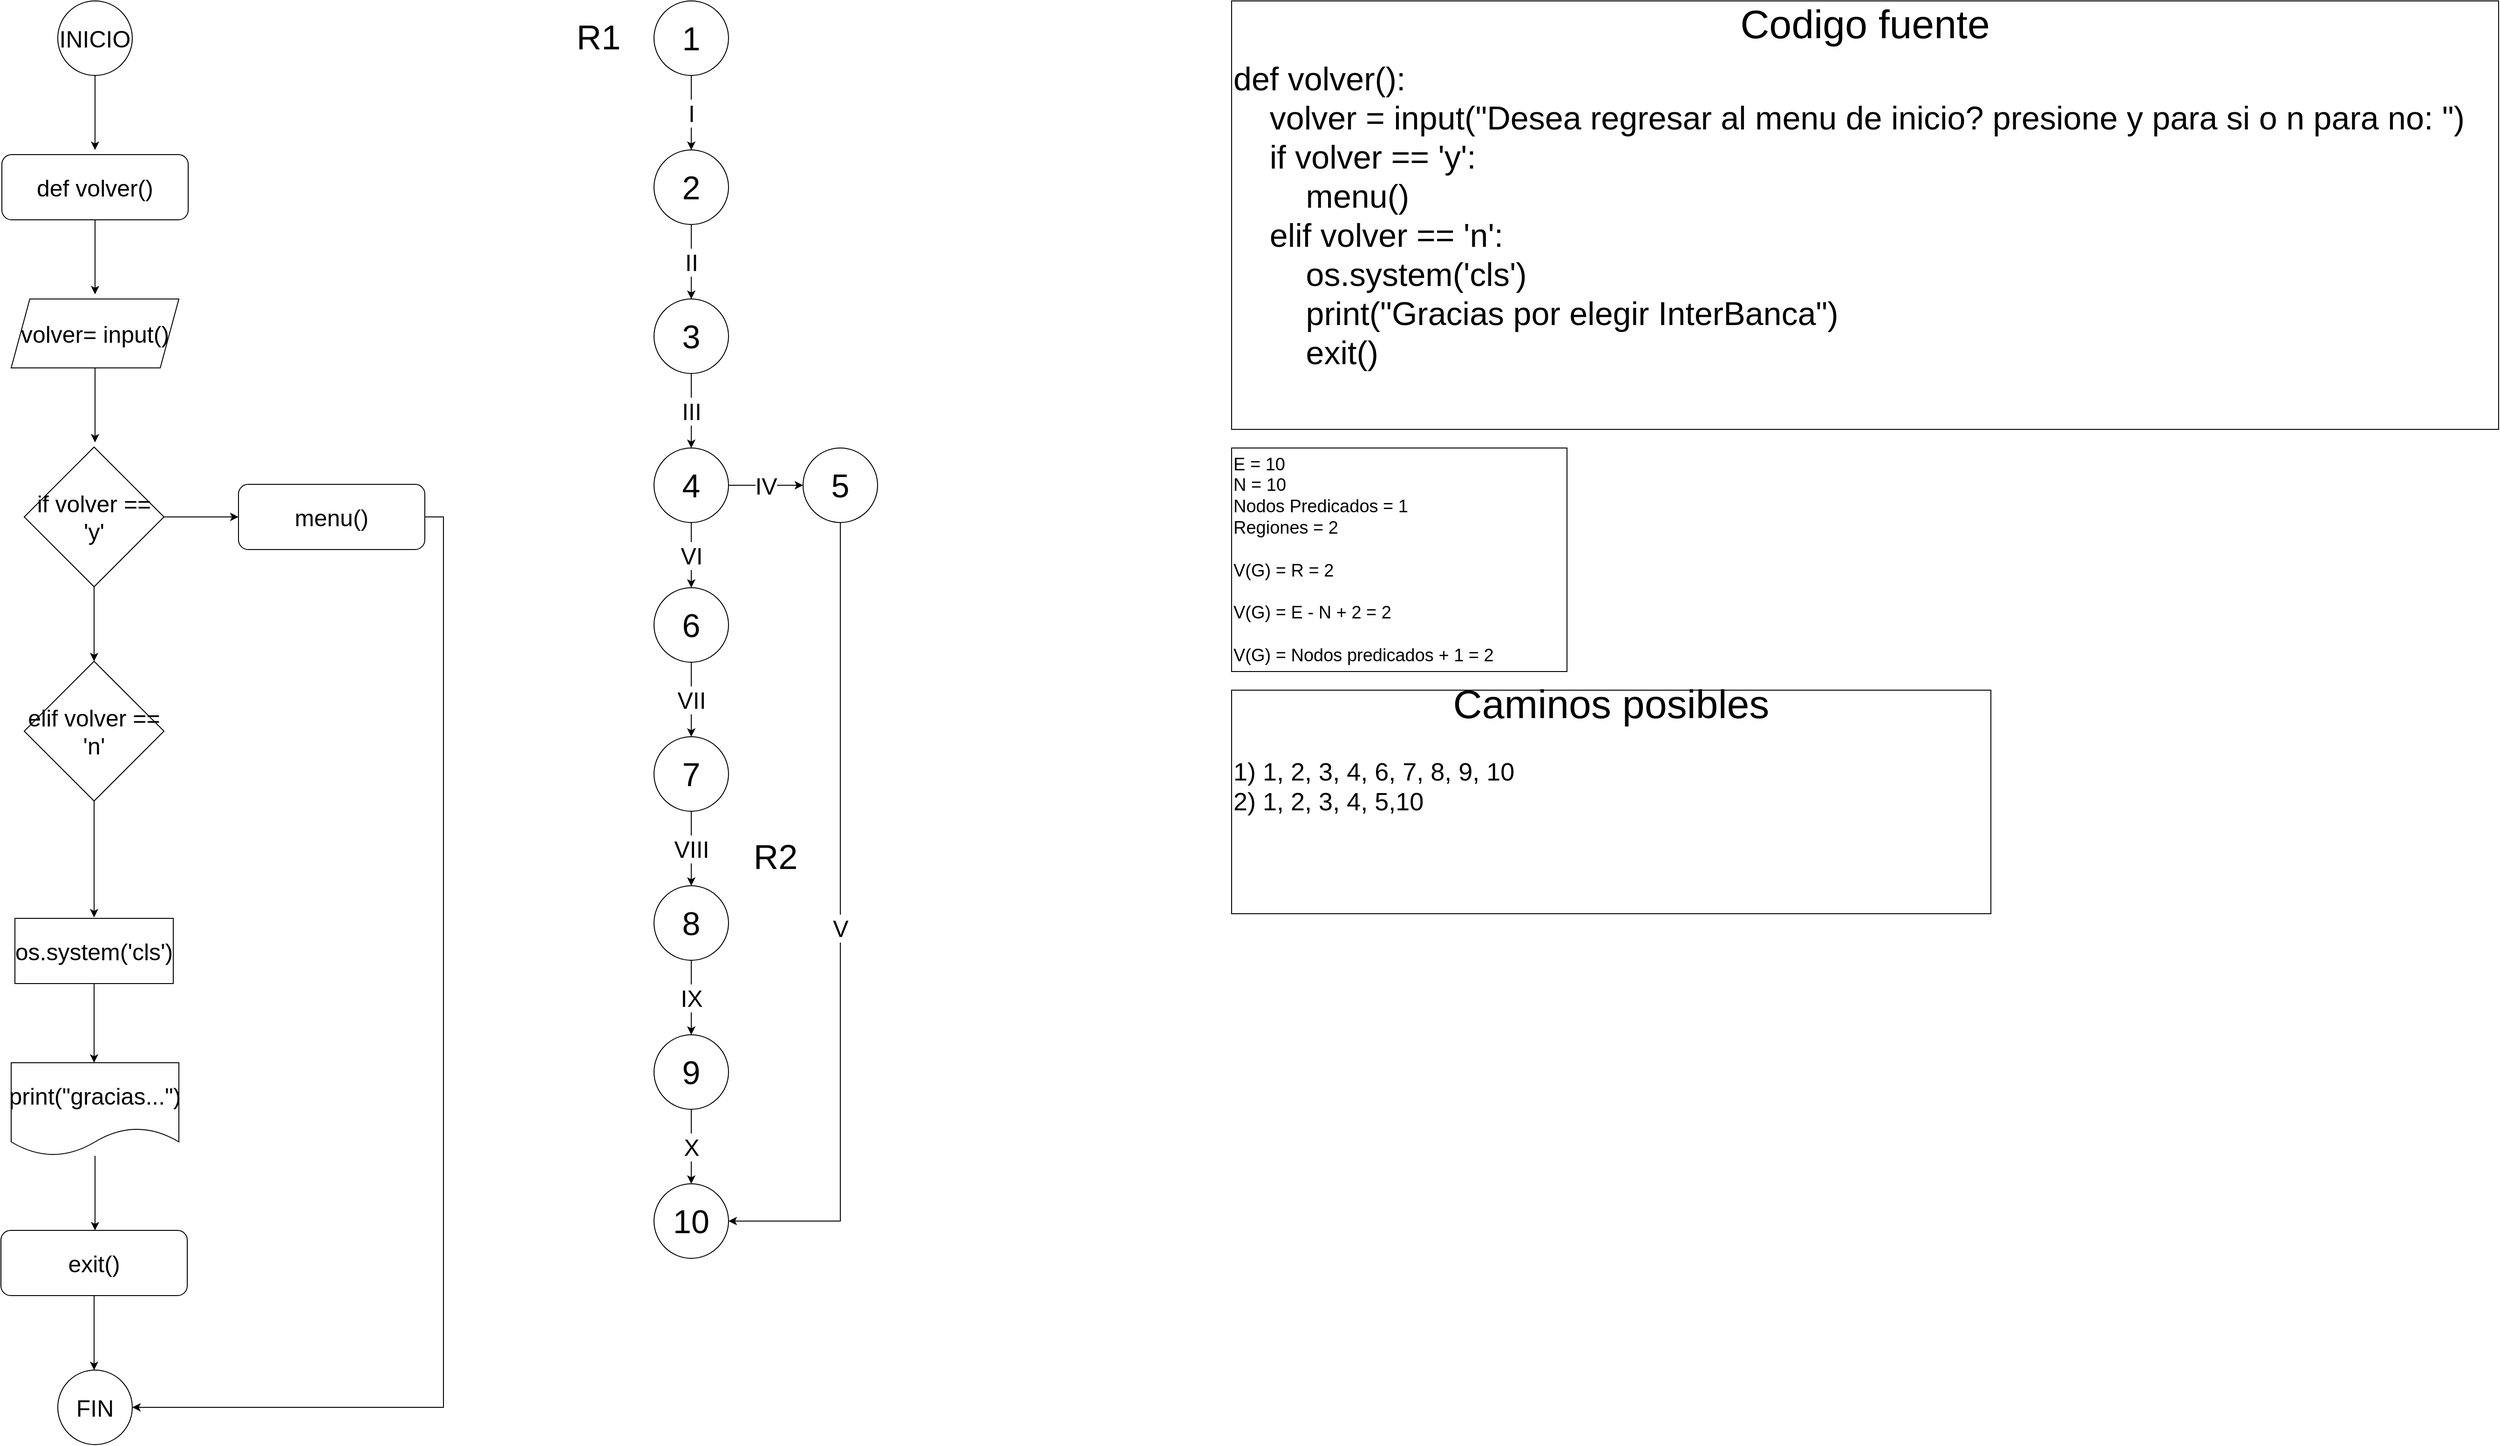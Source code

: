 <mxfile version="19.0.3" type="device"><diagram id="PYKSmk4C_v0MXtZorJLH" name="Página-1"><mxGraphModel dx="4651" dy="1383" grid="1" gridSize="10" guides="1" tooltips="1" connect="1" arrows="1" fold="1" page="1" pageScale="1" pageWidth="827" pageHeight="1169" math="0" shadow="0"><root><mxCell id="0"/><mxCell id="1" parent="0"/><mxCell id="SxUgLRdNJjU4mohsGELW-1" value="&lt;div style=&quot;font-size: 35px;&quot;&gt;&lt;div style=&quot;font-size: 35px;&quot;&gt;def volver():&lt;/div&gt;&lt;div style=&quot;font-size: 35px;&quot;&gt;&amp;nbsp; &amp;nbsp; volver = input(&quot;Desea regresar al menu de inicio? presione y para si o n para no: &quot;)&lt;/div&gt;&lt;div style=&quot;font-size: 35px;&quot;&gt;&amp;nbsp; &amp;nbsp; if volver == 'y':&lt;/div&gt;&lt;div style=&quot;font-size: 35px;&quot;&gt;&amp;nbsp; &amp;nbsp; &amp;nbsp; &amp;nbsp; menu()&lt;/div&gt;&lt;div style=&quot;font-size: 35px;&quot;&gt;&amp;nbsp; &amp;nbsp; elif volver == 'n':&lt;/div&gt;&lt;div style=&quot;font-size: 35px;&quot;&gt;&amp;nbsp; &amp;nbsp; &amp;nbsp; &amp;nbsp; os.system('cls')&lt;/div&gt;&lt;div style=&quot;font-size: 35px;&quot;&gt;&amp;nbsp; &amp;nbsp; &amp;nbsp; &amp;nbsp; print(&quot;Gracias por elegir InterBanca&quot;)&lt;/div&gt;&lt;div style=&quot;font-size: 35px;&quot;&gt;&amp;nbsp; &amp;nbsp; &amp;nbsp; &amp;nbsp; exit()&lt;/div&gt;&lt;/div&gt;" style="rounded=0;whiteSpace=wrap;html=1;align=left;fontSize=35;" vertex="1" parent="1"><mxGeometry x="-820" width="1360" height="460" as="geometry"/></mxCell><mxCell id="SxUgLRdNJjU4mohsGELW-2" value="Codigo fuente" style="text;html=1;strokeColor=none;fillColor=none;align=center;verticalAlign=middle;whiteSpace=wrap;rounded=0;fontSize=43;" vertex="1" parent="1"><mxGeometry x="-300" width="320" height="50" as="geometry"/></mxCell><mxCell id="SxUgLRdNJjU4mohsGELW-3" value="E = 10&lt;br&gt;N = 10&lt;br&gt;Nodos Predicados = 1&lt;br&gt;Regiones = 2&lt;br&gt;&lt;br&gt;V(G) = R = 2&lt;br&gt;&lt;br&gt;V(G) = E - N + 2 = 2&lt;br&gt;&lt;br&gt;V(G) = Nodos predicados + 1 = 2" style="rounded=0;whiteSpace=wrap;html=1;align=left;fontSize=19;" vertex="1" parent="1"><mxGeometry x="-820" y="480" width="360" height="240" as="geometry"/></mxCell><mxCell id="SxUgLRdNJjU4mohsGELW-4" value="&lt;div style=&quot;font-size: 27px;&quot;&gt;1) 1, 2, 3, 4, 6, 7, 8, 9, 10&lt;/div&gt;&lt;div style=&quot;font-size: 27px;&quot;&gt;2) 1, 2, 3, 4, 5,10&lt;/div&gt;&amp;nbsp;" style="rounded=0;whiteSpace=wrap;html=1;align=left;fontSize=27;" vertex="1" parent="1"><mxGeometry x="-820" y="740" width="815" height="240" as="geometry"/></mxCell><mxCell id="SxUgLRdNJjU4mohsGELW-5" value="Caminos posibles" style="text;html=1;strokeColor=none;fillColor=none;align=center;verticalAlign=middle;whiteSpace=wrap;rounded=0;fontSize=43;" vertex="1" parent="1"><mxGeometry x="-618.75" y="740" width="412.5" height="30" as="geometry"/></mxCell><mxCell id="SxUgLRdNJjU4mohsGELW-8" value="I" style="edgeStyle=orthogonalEdgeStyle;rounded=0;orthogonalLoop=1;jettySize=auto;html=1;fontSize=25;" edge="1" parent="1" source="SxUgLRdNJjU4mohsGELW-6" target="SxUgLRdNJjU4mohsGELW-7"><mxGeometry relative="1" as="geometry"/></mxCell><mxCell id="SxUgLRdNJjU4mohsGELW-6" value="1" style="ellipse;whiteSpace=wrap;html=1;aspect=fixed;fontSize=35;" vertex="1" parent="1"><mxGeometry x="-1440" width="80" height="80" as="geometry"/></mxCell><mxCell id="SxUgLRdNJjU4mohsGELW-10" value="II" style="edgeStyle=orthogonalEdgeStyle;rounded=0;orthogonalLoop=1;jettySize=auto;html=1;fontSize=25;" edge="1" parent="1" source="SxUgLRdNJjU4mohsGELW-7" target="SxUgLRdNJjU4mohsGELW-9"><mxGeometry relative="1" as="geometry"/></mxCell><mxCell id="SxUgLRdNJjU4mohsGELW-7" value="2" style="ellipse;whiteSpace=wrap;html=1;aspect=fixed;fontSize=35;" vertex="1" parent="1"><mxGeometry x="-1440" y="160" width="80" height="80" as="geometry"/></mxCell><mxCell id="SxUgLRdNJjU4mohsGELW-12" value="III" style="edgeStyle=orthogonalEdgeStyle;rounded=0;orthogonalLoop=1;jettySize=auto;html=1;fontSize=25;" edge="1" parent="1" source="SxUgLRdNJjU4mohsGELW-9" target="SxUgLRdNJjU4mohsGELW-11"><mxGeometry relative="1" as="geometry"/></mxCell><mxCell id="SxUgLRdNJjU4mohsGELW-9" value="3" style="ellipse;whiteSpace=wrap;html=1;aspect=fixed;fontSize=35;" vertex="1" parent="1"><mxGeometry x="-1440" y="320" width="80" height="80" as="geometry"/></mxCell><mxCell id="SxUgLRdNJjU4mohsGELW-14" value="IV" style="edgeStyle=orthogonalEdgeStyle;rounded=0;orthogonalLoop=1;jettySize=auto;html=1;fontSize=25;" edge="1" parent="1" source="SxUgLRdNJjU4mohsGELW-11" target="SxUgLRdNJjU4mohsGELW-13"><mxGeometry relative="1" as="geometry"/></mxCell><mxCell id="SxUgLRdNJjU4mohsGELW-16" value="VI" style="edgeStyle=orthogonalEdgeStyle;rounded=0;orthogonalLoop=1;jettySize=auto;html=1;fontSize=25;" edge="1" parent="1" source="SxUgLRdNJjU4mohsGELW-11" target="SxUgLRdNJjU4mohsGELW-15"><mxGeometry relative="1" as="geometry"/></mxCell><mxCell id="SxUgLRdNJjU4mohsGELW-11" value="4" style="ellipse;whiteSpace=wrap;html=1;aspect=fixed;fontSize=35;" vertex="1" parent="1"><mxGeometry x="-1440" y="480" width="80" height="80" as="geometry"/></mxCell><mxCell id="SxUgLRdNJjU4mohsGELW-23" value="V" style="edgeStyle=orthogonalEdgeStyle;rounded=0;orthogonalLoop=1;jettySize=auto;html=1;exitX=0.5;exitY=1;exitDx=0;exitDy=0;entryX=1;entryY=0.5;entryDx=0;entryDy=0;fontSize=25;" edge="1" parent="1" source="SxUgLRdNJjU4mohsGELW-13" target="SxUgLRdNJjU4mohsGELW-52"><mxGeometry relative="1" as="geometry"/></mxCell><mxCell id="SxUgLRdNJjU4mohsGELW-13" value="5" style="ellipse;whiteSpace=wrap;html=1;aspect=fixed;fontSize=35;" vertex="1" parent="1"><mxGeometry x="-1280" y="480" width="80" height="80" as="geometry"/></mxCell><mxCell id="SxUgLRdNJjU4mohsGELW-18" value="VII" style="edgeStyle=orthogonalEdgeStyle;rounded=0;orthogonalLoop=1;jettySize=auto;html=1;fontSize=25;" edge="1" parent="1" source="SxUgLRdNJjU4mohsGELW-15" target="SxUgLRdNJjU4mohsGELW-17"><mxGeometry relative="1" as="geometry"/></mxCell><mxCell id="SxUgLRdNJjU4mohsGELW-15" value="6" style="ellipse;whiteSpace=wrap;html=1;aspect=fixed;fontSize=35;" vertex="1" parent="1"><mxGeometry x="-1440" y="630" width="80" height="80" as="geometry"/></mxCell><mxCell id="SxUgLRdNJjU4mohsGELW-20" value="VIII" style="edgeStyle=orthogonalEdgeStyle;rounded=0;orthogonalLoop=1;jettySize=auto;html=1;fontSize=25;" edge="1" parent="1" source="SxUgLRdNJjU4mohsGELW-17" target="SxUgLRdNJjU4mohsGELW-19"><mxGeometry relative="1" as="geometry"/></mxCell><mxCell id="SxUgLRdNJjU4mohsGELW-17" value="7" style="ellipse;whiteSpace=wrap;html=1;aspect=fixed;fontSize=35;" vertex="1" parent="1"><mxGeometry x="-1440" y="790" width="80" height="80" as="geometry"/></mxCell><mxCell id="SxUgLRdNJjU4mohsGELW-22" value="IX" style="edgeStyle=orthogonalEdgeStyle;rounded=0;orthogonalLoop=1;jettySize=auto;html=1;fontSize=25;" edge="1" parent="1" source="SxUgLRdNJjU4mohsGELW-19" target="SxUgLRdNJjU4mohsGELW-21"><mxGeometry relative="1" as="geometry"/></mxCell><mxCell id="SxUgLRdNJjU4mohsGELW-19" value="8" style="ellipse;whiteSpace=wrap;html=1;aspect=fixed;fontSize=35;" vertex="1" parent="1"><mxGeometry x="-1440" y="950" width="80" height="80" as="geometry"/></mxCell><mxCell id="SxUgLRdNJjU4mohsGELW-53" value="X" style="edgeStyle=orthogonalEdgeStyle;rounded=0;orthogonalLoop=1;jettySize=auto;html=1;fontSize=25;" edge="1" parent="1" source="SxUgLRdNJjU4mohsGELW-21" target="SxUgLRdNJjU4mohsGELW-52"><mxGeometry relative="1" as="geometry"/></mxCell><mxCell id="SxUgLRdNJjU4mohsGELW-21" value="9" style="ellipse;whiteSpace=wrap;html=1;aspect=fixed;fontSize=35;" vertex="1" parent="1"><mxGeometry x="-1440" y="1110" width="80" height="80" as="geometry"/></mxCell><mxCell id="SxUgLRdNJjU4mohsGELW-26" value="" style="edgeStyle=orthogonalEdgeStyle;rounded=0;orthogonalLoop=1;jettySize=auto;html=1;fontSize=25;" edge="1" parent="1" source="SxUgLRdNJjU4mohsGELW-24"><mxGeometry relative="1" as="geometry"><mxPoint x="-2040" y="160.0" as="targetPoint"/></mxGeometry></mxCell><mxCell id="SxUgLRdNJjU4mohsGELW-24" value="INICIO" style="ellipse;whiteSpace=wrap;html=1;aspect=fixed;fontSize=25;" vertex="1" parent="1"><mxGeometry x="-2080" width="80" height="80" as="geometry"/></mxCell><mxCell id="SxUgLRdNJjU4mohsGELW-29" value="" style="edgeStyle=orthogonalEdgeStyle;rounded=0;orthogonalLoop=1;jettySize=auto;html=1;fontSize=25;" edge="1" parent="1" source="SxUgLRdNJjU4mohsGELW-27"><mxGeometry relative="1" as="geometry"><mxPoint x="-2040" y="315" as="targetPoint"/></mxGeometry></mxCell><mxCell id="SxUgLRdNJjU4mohsGELW-27" value="def volver()" style="rounded=1;whiteSpace=wrap;html=1;fontSize=25;" vertex="1" parent="1"><mxGeometry x="-2140" y="165" width="200" height="70" as="geometry"/></mxCell><mxCell id="SxUgLRdNJjU4mohsGELW-32" value="" style="edgeStyle=orthogonalEdgeStyle;rounded=0;orthogonalLoop=1;jettySize=auto;html=1;fontSize=25;" edge="1" parent="1" source="SxUgLRdNJjU4mohsGELW-30"><mxGeometry relative="1" as="geometry"><mxPoint x="-2040" y="474" as="targetPoint"/></mxGeometry></mxCell><mxCell id="SxUgLRdNJjU4mohsGELW-30" value="volver= input()" style="shape=parallelogram;perimeter=parallelogramPerimeter;whiteSpace=wrap;html=1;fixedSize=1;fontSize=25;" vertex="1" parent="1"><mxGeometry x="-2130" y="320" width="180" height="74" as="geometry"/></mxCell><mxCell id="SxUgLRdNJjU4mohsGELW-35" value="" style="edgeStyle=orthogonalEdgeStyle;rounded=0;orthogonalLoop=1;jettySize=auto;html=1;fontSize=25;" edge="1" parent="1" source="SxUgLRdNJjU4mohsGELW-33"><mxGeometry relative="1" as="geometry"><mxPoint x="-1886" y="554" as="targetPoint"/></mxGeometry></mxCell><mxCell id="SxUgLRdNJjU4mohsGELW-38" value="" style="edgeStyle=orthogonalEdgeStyle;rounded=0;orthogonalLoop=1;jettySize=auto;html=1;fontSize=25;" edge="1" parent="1" source="SxUgLRdNJjU4mohsGELW-33" target="SxUgLRdNJjU4mohsGELW-37"><mxGeometry relative="1" as="geometry"/></mxCell><mxCell id="SxUgLRdNJjU4mohsGELW-33" value="if volver == 'y'" style="rhombus;whiteSpace=wrap;html=1;fontSize=25;" vertex="1" parent="1"><mxGeometry x="-2116" y="479" width="150" height="150" as="geometry"/></mxCell><mxCell id="SxUgLRdNJjU4mohsGELW-51" style="edgeStyle=orthogonalEdgeStyle;rounded=0;orthogonalLoop=1;jettySize=auto;html=1;exitX=1;exitY=0.5;exitDx=0;exitDy=0;entryX=1;entryY=0.5;entryDx=0;entryDy=0;fontSize=25;" edge="1" parent="1" source="SxUgLRdNJjU4mohsGELW-36" target="SxUgLRdNJjU4mohsGELW-50"><mxGeometry relative="1" as="geometry"/></mxCell><mxCell id="SxUgLRdNJjU4mohsGELW-36" value="menu()" style="rounded=1;whiteSpace=wrap;html=1;fontSize=25;" vertex="1" parent="1"><mxGeometry x="-1886" y="519" width="200" height="70" as="geometry"/></mxCell><mxCell id="SxUgLRdNJjU4mohsGELW-40" value="" style="edgeStyle=orthogonalEdgeStyle;rounded=0;orthogonalLoop=1;jettySize=auto;html=1;fontSize=25;" edge="1" parent="1" source="SxUgLRdNJjU4mohsGELW-37"><mxGeometry relative="1" as="geometry"><mxPoint x="-2041" y="984" as="targetPoint"/></mxGeometry></mxCell><mxCell id="SxUgLRdNJjU4mohsGELW-37" value="elif volver == 'n'" style="rhombus;whiteSpace=wrap;html=1;fontSize=25;" vertex="1" parent="1"><mxGeometry x="-2116" y="709" width="150" height="150" as="geometry"/></mxCell><mxCell id="SxUgLRdNJjU4mohsGELW-43" value="" style="edgeStyle=orthogonalEdgeStyle;rounded=0;orthogonalLoop=1;jettySize=auto;html=1;fontSize=25;" edge="1" parent="1" source="SxUgLRdNJjU4mohsGELW-41"><mxGeometry relative="1" as="geometry"><mxPoint x="-2041" y="1140.0" as="targetPoint"/></mxGeometry></mxCell><mxCell id="SxUgLRdNJjU4mohsGELW-41" value="os.system('cls')" style="whiteSpace=wrap;html=1;fontSize=25;" vertex="1" parent="1"><mxGeometry x="-2126" y="985" width="170" height="70" as="geometry"/></mxCell><mxCell id="SxUgLRdNJjU4mohsGELW-46" value="" style="edgeStyle=orthogonalEdgeStyle;rounded=0;orthogonalLoop=1;jettySize=auto;html=1;fontSize=25;" edge="1" parent="1" source="SxUgLRdNJjU4mohsGELW-44"><mxGeometry relative="1" as="geometry"><mxPoint x="-2040" y="1320" as="targetPoint"/></mxGeometry></mxCell><mxCell id="SxUgLRdNJjU4mohsGELW-44" value="print(&quot;gracias...&quot;)" style="shape=document;whiteSpace=wrap;html=1;boundedLbl=1;fontSize=25;" vertex="1" parent="1"><mxGeometry x="-2130" y="1140" width="180" height="100" as="geometry"/></mxCell><mxCell id="SxUgLRdNJjU4mohsGELW-49" value="" style="edgeStyle=orthogonalEdgeStyle;rounded=0;orthogonalLoop=1;jettySize=auto;html=1;fontSize=25;" edge="1" parent="1" source="SxUgLRdNJjU4mohsGELW-47"><mxGeometry relative="1" as="geometry"><mxPoint x="-2041" y="1470.0" as="targetPoint"/></mxGeometry></mxCell><mxCell id="SxUgLRdNJjU4mohsGELW-47" value="exit()" style="rounded=1;whiteSpace=wrap;html=1;fontSize=25;" vertex="1" parent="1"><mxGeometry x="-2141" y="1320" width="200" height="70" as="geometry"/></mxCell><mxCell id="SxUgLRdNJjU4mohsGELW-50" value="FIN" style="ellipse;whiteSpace=wrap;html=1;aspect=fixed;fontSize=25;" vertex="1" parent="1"><mxGeometry x="-2080" y="1470" width="80" height="80" as="geometry"/></mxCell><mxCell id="SxUgLRdNJjU4mohsGELW-52" value="10" style="ellipse;whiteSpace=wrap;html=1;aspect=fixed;fontSize=35;" vertex="1" parent="1"><mxGeometry x="-1440" y="1270" width="80" height="80" as="geometry"/></mxCell><mxCell id="SxUgLRdNJjU4mohsGELW-54" value="&lt;font style=&quot;font-size: 37px;&quot;&gt;R1&lt;/font&gt;" style="text;html=1;align=center;verticalAlign=middle;resizable=0;points=[];autosize=1;strokeColor=none;fillColor=none;fontSize=23;" vertex="1" parent="1"><mxGeometry x="-1530" y="20" width="60" height="40" as="geometry"/></mxCell><mxCell id="SxUgLRdNJjU4mohsGELW-55" value="&lt;font style=&quot;font-size: 37px;&quot;&gt;R2&lt;/font&gt;" style="text;html=1;align=center;verticalAlign=middle;resizable=0;points=[];autosize=1;strokeColor=none;fillColor=none;fontSize=23;" vertex="1" parent="1"><mxGeometry x="-1340" y="900" width="60" height="40" as="geometry"/></mxCell></root></mxGraphModel></diagram></mxfile>
